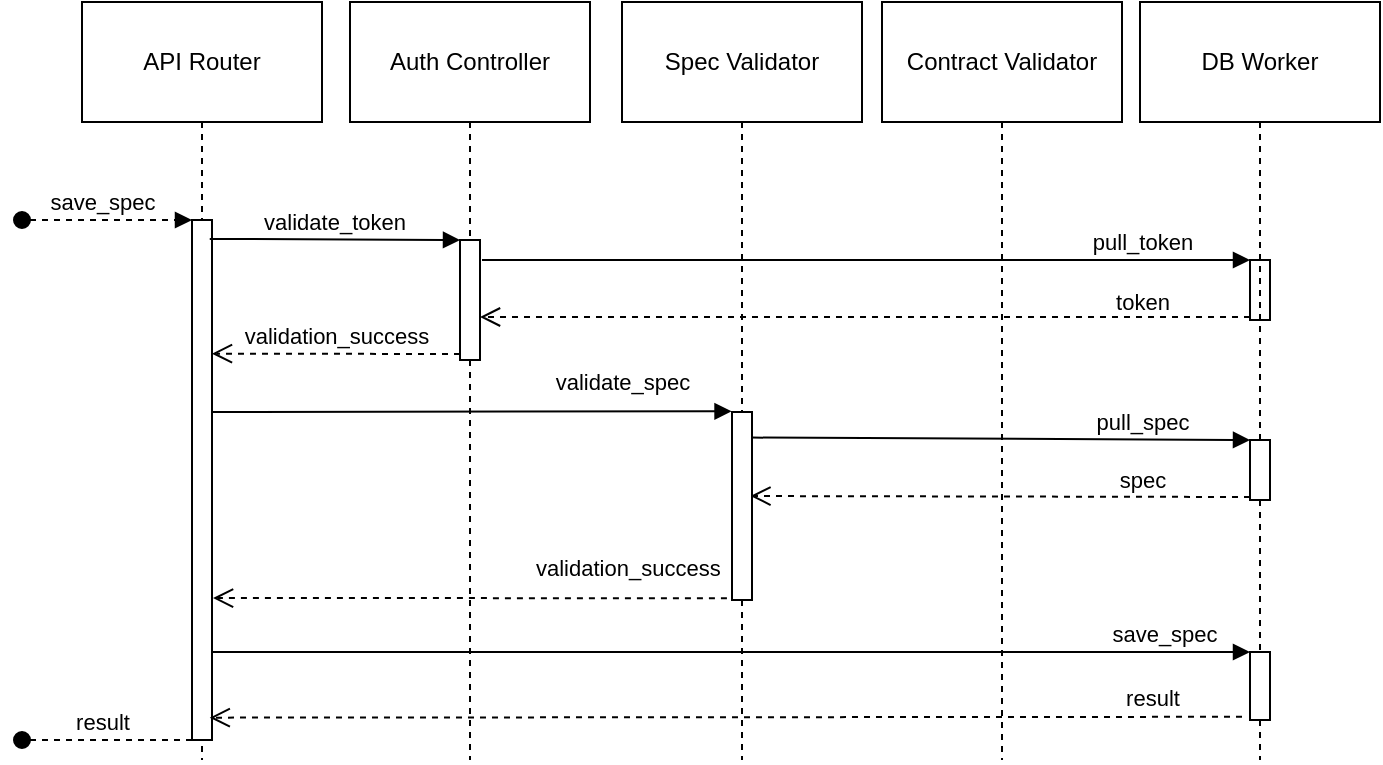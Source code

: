 <mxfile version="17.2.4" type="device"><diagram id="sZq0sXEIHbAXUdHMV-fw" name="Страница 1"><mxGraphModel dx="1038" dy="672" grid="1" gridSize="10" guides="1" tooltips="1" connect="1" arrows="1" fold="1" page="1" pageScale="1" pageWidth="827" pageHeight="1169" math="0" shadow="0"><root><mxCell id="0"/><mxCell id="1" parent="0"/><mxCell id="XSmLGWtwbOCmGpY66SsC-18" style="edgeStyle=orthogonalEdgeStyle;rounded=0;orthogonalLoop=1;jettySize=auto;html=1;exitX=0.5;exitY=1;exitDx=0;exitDy=0;dashed=1;endArrow=none;endFill=0;" parent="1" source="XSmLGWtwbOCmGpY66SsC-1" edge="1"><mxGeometry relative="1" as="geometry"><mxPoint x="180" y="400" as="targetPoint"/></mxGeometry></mxCell><mxCell id="XSmLGWtwbOCmGpY66SsC-1" value="API Router" style="rounded=0;whiteSpace=wrap;html=1;" parent="1" vertex="1"><mxGeometry x="120" y="21" width="120" height="60" as="geometry"/></mxCell><mxCell id="XSmLGWtwbOCmGpY66SsC-19" style="edgeStyle=orthogonalEdgeStyle;rounded=0;orthogonalLoop=1;jettySize=auto;html=1;exitX=0.5;exitY=1;exitDx=0;exitDy=0;dashed=1;endArrow=none;endFill=0;startArrow=none;" parent="1" source="RD1pg7y9tdDbKOqEGm3Q-1" edge="1"><mxGeometry relative="1" as="geometry"><mxPoint x="314" y="400" as="targetPoint"/></mxGeometry></mxCell><mxCell id="XSmLGWtwbOCmGpY66SsC-2" value="Auth Controller" style="rounded=0;whiteSpace=wrap;html=1;" parent="1" vertex="1"><mxGeometry x="254" y="21" width="120" height="60" as="geometry"/></mxCell><mxCell id="XSmLGWtwbOCmGpY66SsC-20" style="edgeStyle=orthogonalEdgeStyle;rounded=0;orthogonalLoop=1;jettySize=auto;html=1;exitX=0.5;exitY=1;exitDx=0;exitDy=0;dashed=1;endArrow=none;endFill=0;startArrow=none;" parent="1" source="RD1pg7y9tdDbKOqEGm3Q-6" edge="1"><mxGeometry relative="1" as="geometry"><mxPoint x="450" y="400" as="targetPoint"/></mxGeometry></mxCell><mxCell id="XSmLGWtwbOCmGpY66SsC-3" value="Spec Validator&lt;span style=&quot;color: rgba(0 , 0 , 0 , 0) ; font-family: monospace ; font-size: 0px&quot;&gt;%3CmxGraphModel%3E%3Croot%3E%3CmxCell%20id%3D%220%22%2F%3E%3CmxCell%20id%3D%221%22%20parent%3D%220%22%2F%3E%3CmxCell%20id%3D%222%22%20value%3D%22Auth%20Controller%22%20style%3D%22rounded%3D0%3BwhiteSpace%3Dwrap%3Bhtml%3D1%3B%22%20vertex%3D%221%22%20parent%3D%221%22%3E%3CmxGeometry%20x%3D%22354%22%20y%3D%22110%22%20width%3D%22120%22%20height%3D%2260%22%20as%3D%22geometry%22%2F%3E%3C%2FmxCell%3E%3C%2Froot%3E%3C%2FmxGraphModel%3E&lt;/span&gt;" style="rounded=0;whiteSpace=wrap;html=1;" parent="1" vertex="1"><mxGeometry x="390" y="21" width="120" height="60" as="geometry"/></mxCell><mxCell id="XSmLGWtwbOCmGpY66SsC-21" style="edgeStyle=orthogonalEdgeStyle;rounded=0;orthogonalLoop=1;jettySize=auto;html=1;exitX=0.5;exitY=1;exitDx=0;exitDy=0;dashed=1;endArrow=none;endFill=0;" parent="1" source="XSmLGWtwbOCmGpY66SsC-4" edge="1"><mxGeometry relative="1" as="geometry"><mxPoint x="580" y="400" as="targetPoint"/></mxGeometry></mxCell><mxCell id="XSmLGWtwbOCmGpY66SsC-4" value="Contract Validator" style="rounded=0;whiteSpace=wrap;html=1;" parent="1" vertex="1"><mxGeometry x="520" y="21" width="120" height="60" as="geometry"/></mxCell><mxCell id="XSmLGWtwbOCmGpY66SsC-22" style="edgeStyle=orthogonalEdgeStyle;rounded=0;orthogonalLoop=1;jettySize=auto;html=1;exitX=0.5;exitY=1;exitDx=0;exitDy=0;dashed=1;endArrow=none;endFill=0;startArrow=none;" parent="1" source="RD1pg7y9tdDbKOqEGm3Q-15" edge="1"><mxGeometry relative="1" as="geometry"><mxPoint x="709" y="400" as="targetPoint"/></mxGeometry></mxCell><mxCell id="XSmLGWtwbOCmGpY66SsC-5" value="DB Worker" style="rounded=0;whiteSpace=wrap;html=1;" parent="1" vertex="1"><mxGeometry x="649" y="21" width="120" height="60" as="geometry"/></mxCell><mxCell id="XSmLGWtwbOCmGpY66SsC-11" value="" style="html=1;points=[];perimeter=orthogonalPerimeter;" parent="1" vertex="1"><mxGeometry x="175" y="130" width="10" height="260" as="geometry"/></mxCell><mxCell id="XSmLGWtwbOCmGpY66SsC-12" value="save_spec" style="html=1;verticalAlign=bottom;startArrow=oval;endArrow=block;startSize=8;rounded=0;dashed=1;" parent="1" edge="1"><mxGeometry x="-0.059" relative="1" as="geometry"><mxPoint x="90" y="130" as="sourcePoint"/><mxPoint as="offset"/><mxPoint x="175" y="130" as="targetPoint"/></mxGeometry></mxCell><mxCell id="RD1pg7y9tdDbKOqEGm3Q-2" value="validate_token" style="html=1;verticalAlign=bottom;endArrow=block;entryX=0;entryY=0;rounded=0;exitX=0.887;exitY=0.043;exitDx=0;exitDy=0;exitPerimeter=0;" parent="1" edge="1"><mxGeometry relative="1" as="geometry"><mxPoint x="183.87" y="139.46" as="sourcePoint"/><mxPoint x="309" y="140" as="targetPoint"/></mxGeometry></mxCell><mxCell id="RD1pg7y9tdDbKOqEGm3Q-3" value="validation_success" style="html=1;verticalAlign=bottom;endArrow=open;dashed=1;endSize=8;exitX=0;exitY=0.95;rounded=0;entryX=0.997;entryY=0.257;entryDx=0;entryDy=0;entryPerimeter=0;" parent="1" source="RD1pg7y9tdDbKOqEGm3Q-1" target="XSmLGWtwbOCmGpY66SsC-11" edge="1"><mxGeometry relative="1" as="geometry"><mxPoint x="210" y="230" as="targetPoint"/></mxGeometry></mxCell><mxCell id="RD1pg7y9tdDbKOqEGm3Q-8" value="" style="html=1;verticalAlign=bottom;endArrow=open;dashed=1;endSize=8;exitX=0.886;exitY=0.97;rounded=0;exitDx=0;exitDy=0;exitPerimeter=0;entryX=1.051;entryY=0.727;entryDx=0;entryDy=0;entryPerimeter=0;" parent="1" edge="1" target="XSmLGWtwbOCmGpY66SsC-11" source="RD1pg7y9tdDbKOqEGm3Q-14"><mxGeometry x="-0.769" relative="1" as="geometry"><mxPoint x="185" y="316.5" as="targetPoint"/><mxPoint as="offset"/><mxPoint x="575" y="316.5" as="sourcePoint"/></mxGeometry></mxCell><mxCell id="RD1pg7y9tdDbKOqEGm3Q-12" value="validate_spec" style="html=1;verticalAlign=bottom;endArrow=block;rounded=0;entryX=-0.023;entryY=-0.004;entryDx=0;entryDy=0;entryPerimeter=0;" parent="1" edge="1" target="RD1pg7y9tdDbKOqEGm3Q-6"><mxGeometry x="0.578" y="6" relative="1" as="geometry"><mxPoint x="185" y="226" as="sourcePoint"/><mxPoint x="440" y="230" as="targetPoint"/><mxPoint as="offset"/></mxGeometry></mxCell><mxCell id="RD1pg7y9tdDbKOqEGm3Q-14" value="&lt;span style=&quot;color: rgb(0 , 0 , 0) ; font-family: &amp;#34;helvetica&amp;#34; ; font-size: 11px ; font-style: normal ; font-weight: 400 ; letter-spacing: normal ; text-align: center ; text-indent: 0px ; text-transform: none ; word-spacing: 0px ; background-color: rgb(255 , 255 , 255) ; display: inline ; float: none&quot;&gt;validation_success&lt;/span&gt;" style="text;whiteSpace=wrap;html=1;" parent="1" vertex="1"><mxGeometry x="345" y="290" width="110" height="30" as="geometry"/></mxCell><mxCell id="RD1pg7y9tdDbKOqEGm3Q-16" value="save_spec" style="html=1;verticalAlign=bottom;endArrow=block;entryX=0;entryY=0;rounded=0;" parent="1" target="RD1pg7y9tdDbKOqEGm3Q-15" edge="1"><mxGeometry x="0.834" relative="1" as="geometry"><mxPoint x="185.0" y="346" as="sourcePoint"/><mxPoint as="offset"/></mxGeometry></mxCell><mxCell id="azoVMJk7kZw_C1iEvwmR-3" value="pull_spec" style="html=1;verticalAlign=bottom;endArrow=block;entryX=0;entryY=0;rounded=0;exitX=0.989;exitY=0.136;exitDx=0;exitDy=0;exitPerimeter=0;" parent="1" target="azoVMJk7kZw_C1iEvwmR-2" edge="1" source="RD1pg7y9tdDbKOqEGm3Q-6"><mxGeometry x="0.567" relative="1" as="geometry"><mxPoint x="460" y="240" as="sourcePoint"/><mxPoint as="offset"/></mxGeometry></mxCell><mxCell id="azoVMJk7kZw_C1iEvwmR-4" value="spec" style="html=1;verticalAlign=bottom;endArrow=open;dashed=1;endSize=8;exitX=0;exitY=0.95;rounded=0;entryX=0.921;entryY=0.447;entryDx=0;entryDy=0;entryPerimeter=0;" parent="1" source="azoVMJk7kZw_C1iEvwmR-2" edge="1" target="RD1pg7y9tdDbKOqEGm3Q-6"><mxGeometry x="-0.567" y="1" relative="1" as="geometry"><mxPoint x="585" y="314.5" as="targetPoint"/><mxPoint as="offset"/></mxGeometry></mxCell><mxCell id="RD1pg7y9tdDbKOqEGm3Q-15" value="" style="html=1;points=[];perimeter=orthogonalPerimeter;" parent="1" vertex="1"><mxGeometry x="704" y="346" width="10" height="34" as="geometry"/></mxCell><mxCell id="azoVMJk7kZw_C1iEvwmR-7" value="" style="edgeStyle=orthogonalEdgeStyle;rounded=0;orthogonalLoop=1;jettySize=auto;html=1;exitX=0.5;exitY=1;exitDx=0;exitDy=0;dashed=1;endArrow=none;endFill=0;startArrow=none;" parent="1" source="azoVMJk7kZw_C1iEvwmR-2" target="RD1pg7y9tdDbKOqEGm3Q-15" edge="1"><mxGeometry relative="1" as="geometry"><mxPoint x="709" y="440" as="targetPoint"/><mxPoint x="709" y="141" as="sourcePoint"/><Array as="points"><mxPoint x="709" y="290"/><mxPoint x="709" y="290"/></Array></mxGeometry></mxCell><mxCell id="RD1pg7y9tdDbKOqEGm3Q-1" value="" style="html=1;points=[];perimeter=orthogonalPerimeter;" parent="1" vertex="1"><mxGeometry x="309" y="140" width="10" height="60" as="geometry"/></mxCell><mxCell id="IVfl0KTyZuRIuo76KiB5-1" value="" style="edgeStyle=orthogonalEdgeStyle;rounded=0;orthogonalLoop=1;jettySize=auto;html=1;exitX=0.5;exitY=1;exitDx=0;exitDy=0;dashed=1;endArrow=none;endFill=0;" edge="1" parent="1" source="XSmLGWtwbOCmGpY66SsC-2" target="RD1pg7y9tdDbKOqEGm3Q-1"><mxGeometry relative="1" as="geometry"><mxPoint x="314" y="440" as="targetPoint"/><mxPoint x="314" y="81" as="sourcePoint"/></mxGeometry></mxCell><mxCell id="IVfl0KTyZuRIuo76KiB5-2" value="" style="html=1;points=[];perimeter=orthogonalPerimeter;" vertex="1" parent="1"><mxGeometry x="704" y="150" width="10" height="30" as="geometry"/></mxCell><mxCell id="IVfl0KTyZuRIuo76KiB5-3" value="pull_token" style="html=1;verticalAlign=bottom;endArrow=block;entryX=0;entryY=0;rounded=0;exitX=1.1;exitY=0.167;exitDx=0;exitDy=0;exitPerimeter=0;" edge="1" target="IVfl0KTyZuRIuo76KiB5-2" parent="1" source="RD1pg7y9tdDbKOqEGm3Q-1"><mxGeometry x="0.719" relative="1" as="geometry"><mxPoint x="634" y="150" as="sourcePoint"/><mxPoint as="offset"/></mxGeometry></mxCell><mxCell id="IVfl0KTyZuRIuo76KiB5-4" value="token" style="html=1;verticalAlign=bottom;endArrow=open;dashed=1;endSize=8;exitX=0;exitY=0.95;rounded=0;" edge="1" source="IVfl0KTyZuRIuo76KiB5-2" parent="1" target="RD1pg7y9tdDbKOqEGm3Q-1"><mxGeometry x="-0.72" y="1" relative="1" as="geometry"><mxPoint x="634" y="226" as="targetPoint"/><mxPoint as="offset"/></mxGeometry></mxCell><mxCell id="IVfl0KTyZuRIuo76KiB5-5" value="result" style="html=1;verticalAlign=bottom;endArrow=open;dashed=1;endSize=8;exitX=-0.4;exitY=0.953;rounded=0;entryX=0.886;entryY=0.957;entryDx=0;entryDy=0;entryPerimeter=0;exitDx=0;exitDy=0;exitPerimeter=0;" edge="1" parent="1" source="RD1pg7y9tdDbKOqEGm3Q-15" target="XSmLGWtwbOCmGpY66SsC-11"><mxGeometry x="-0.823" relative="1" as="geometry"><mxPoint x="575" y="380" as="targetPoint"/><mxPoint x="695" y="380" as="sourcePoint"/><mxPoint as="offset"/></mxGeometry></mxCell><mxCell id="IVfl0KTyZuRIuo76KiB5-6" value="result" style="html=1;verticalAlign=bottom;startArrow=oval;endArrow=none;startSize=8;rounded=0;dashed=1;endFill=0;startFill=1;" edge="1" parent="1"><mxGeometry x="-0.059" relative="1" as="geometry"><mxPoint x="90" y="390" as="sourcePoint"/><mxPoint as="offset"/><mxPoint x="175.0" y="390" as="targetPoint"/></mxGeometry></mxCell><mxCell id="RD1pg7y9tdDbKOqEGm3Q-6" value="" style="html=1;points=[];perimeter=orthogonalPerimeter;" parent="1" vertex="1"><mxGeometry x="445" y="226" width="10" height="94" as="geometry"/></mxCell><mxCell id="IVfl0KTyZuRIuo76KiB5-7" value="" style="edgeStyle=orthogonalEdgeStyle;rounded=0;orthogonalLoop=1;jettySize=auto;html=1;exitX=0.5;exitY=1;exitDx=0;exitDy=0;dashed=1;endArrow=none;endFill=0;" edge="1" parent="1" source="XSmLGWtwbOCmGpY66SsC-3" target="RD1pg7y9tdDbKOqEGm3Q-6"><mxGeometry relative="1" as="geometry"><mxPoint x="450" y="400" as="targetPoint"/><mxPoint x="450" y="81" as="sourcePoint"/></mxGeometry></mxCell><mxCell id="azoVMJk7kZw_C1iEvwmR-2" value="" style="html=1;points=[];perimeter=orthogonalPerimeter;" parent="1" vertex="1"><mxGeometry x="704" y="240" width="10" height="30" as="geometry"/></mxCell><mxCell id="IVfl0KTyZuRIuo76KiB5-8" value="" style="edgeStyle=orthogonalEdgeStyle;rounded=0;orthogonalLoop=1;jettySize=auto;html=1;exitX=0.5;exitY=1;exitDx=0;exitDy=0;dashed=1;endArrow=none;endFill=0;" edge="1" parent="1" source="XSmLGWtwbOCmGpY66SsC-5" target="azoVMJk7kZw_C1iEvwmR-2"><mxGeometry relative="1" as="geometry"><mxPoint x="709" y="346" as="targetPoint"/><mxPoint x="709" y="81" as="sourcePoint"/><Array as="points"/></mxGeometry></mxCell></root></mxGraphModel></diagram></mxfile>
